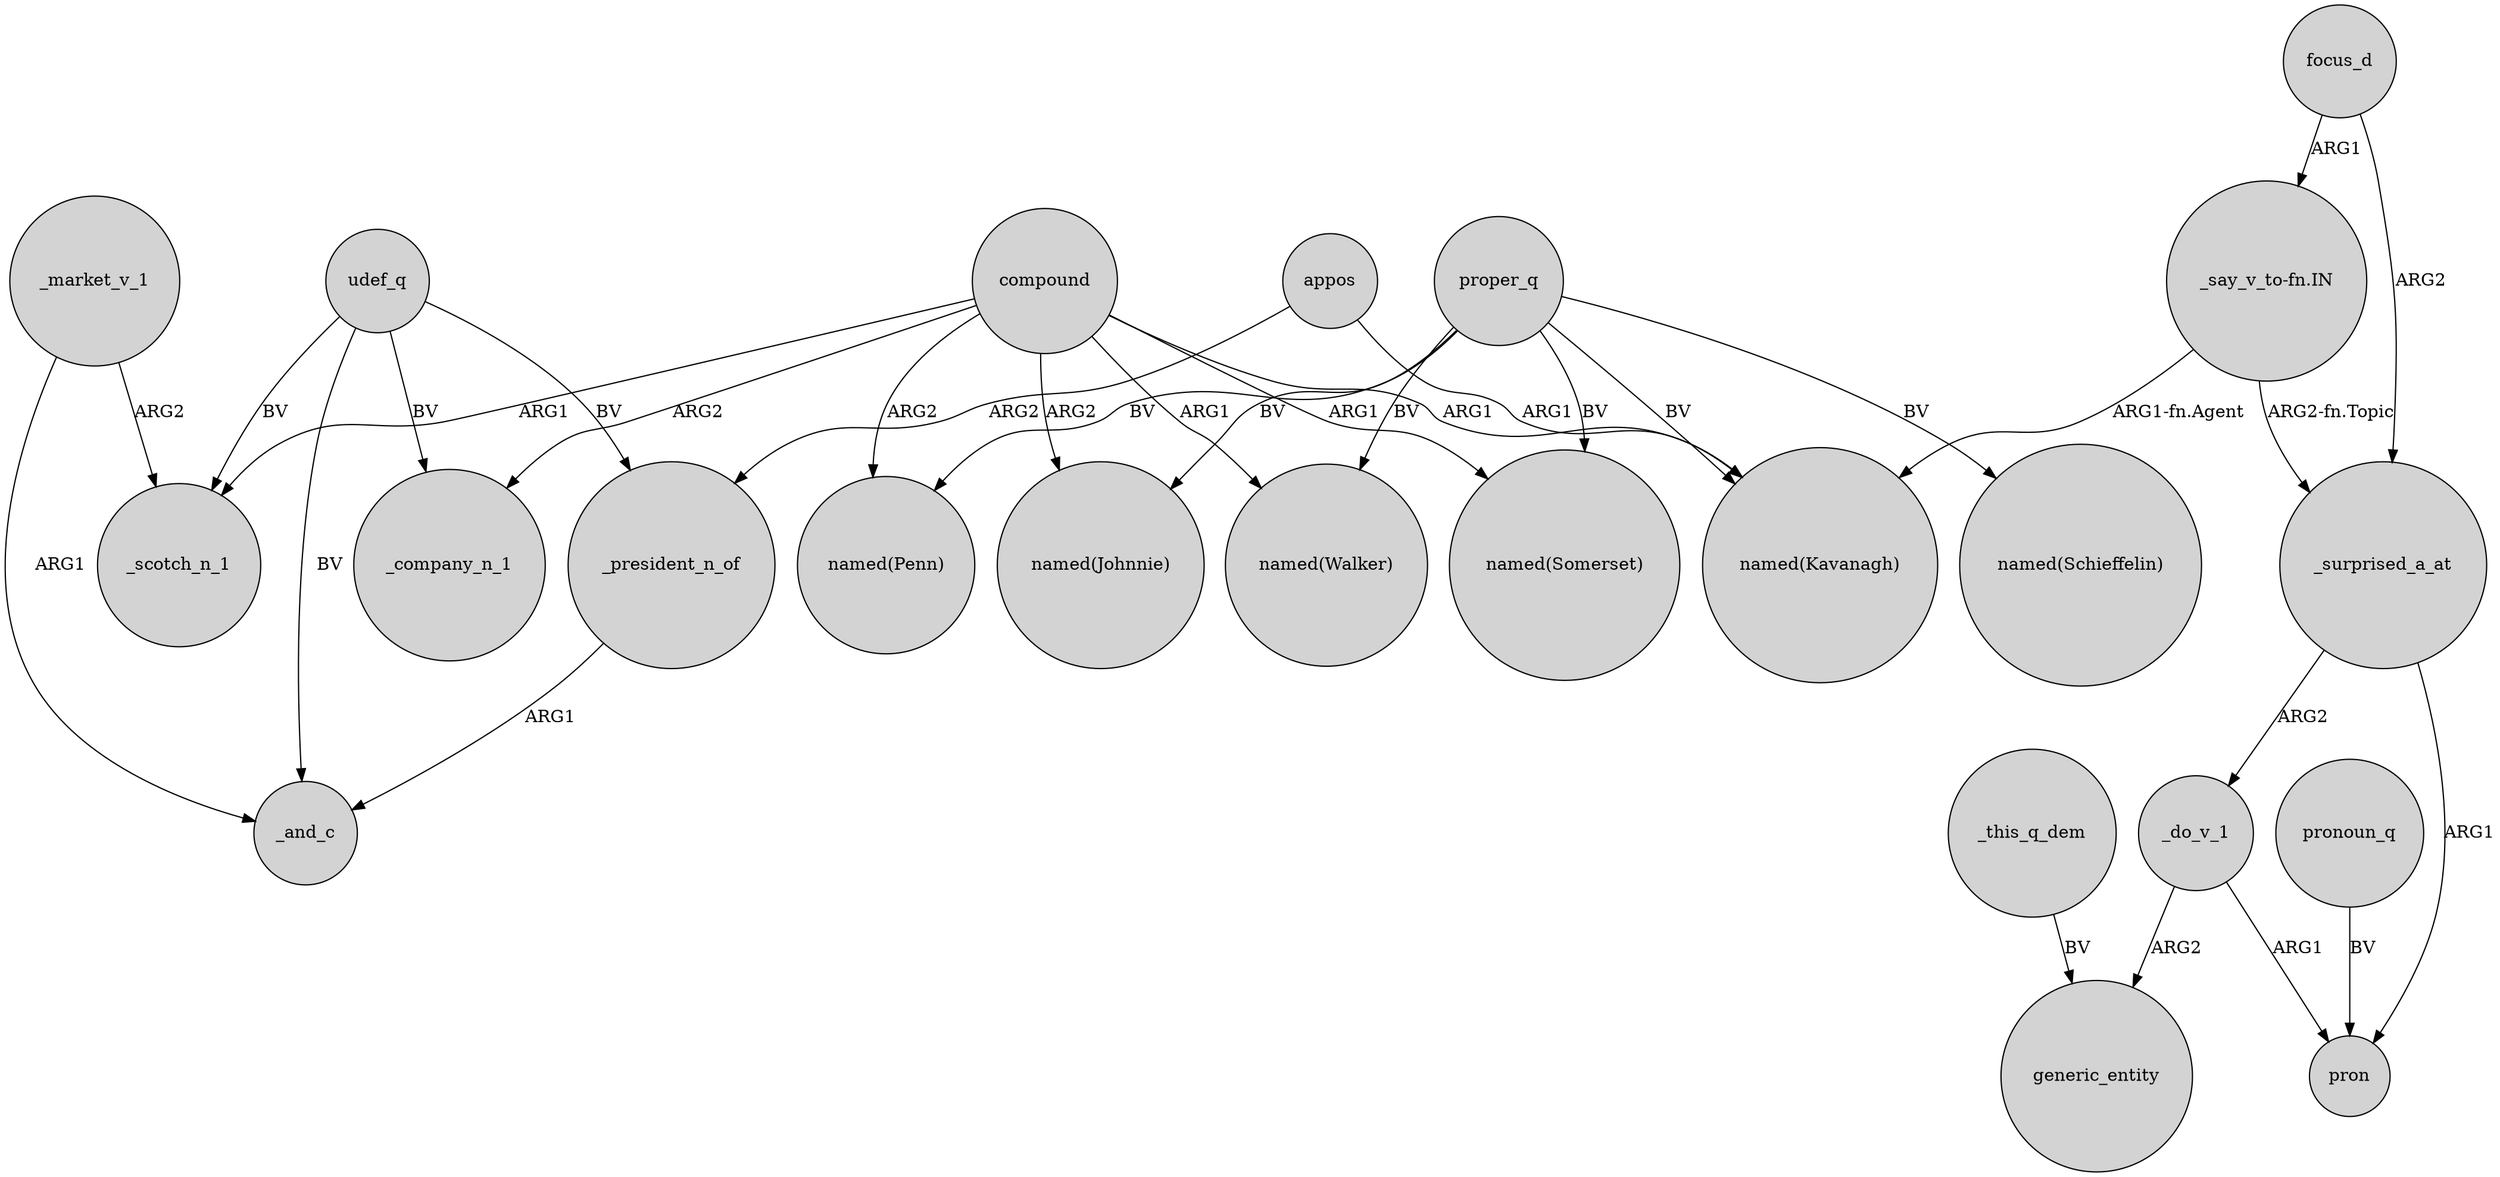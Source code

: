 digraph {
	node [shape=circle style=filled]
	compound -> _scotch_n_1 [label=ARG1]
	"_say_v_to-fn.IN" -> _surprised_a_at [label="ARG2-fn.Topic"]
	proper_q -> "named(Johnnie)" [label=BV]
	proper_q -> "named(Somerset)" [label=BV]
	compound -> _company_n_1 [label=ARG2]
	proper_q -> "named(Kavanagh)" [label=BV]
	compound -> "named(Penn)" [label=ARG2]
	compound -> "named(Somerset)" [label=ARG1]
	_do_v_1 -> generic_entity [label=ARG2]
	udef_q -> _scotch_n_1 [label=BV]
	proper_q -> "named(Schieffelin)" [label=BV]
	appos -> _president_n_of [label=ARG2]
	pronoun_q -> pron [label=BV]
	_do_v_1 -> pron [label=ARG1]
	_this_q_dem -> generic_entity [label=BV]
	udef_q -> _president_n_of [label=BV]
	compound -> "named(Johnnie)" [label=ARG2]
	_market_v_1 -> _scotch_n_1 [label=ARG2]
	_surprised_a_at -> pron [label=ARG1]
	focus_d -> _surprised_a_at [label=ARG2]
	_surprised_a_at -> _do_v_1 [label=ARG2]
	"_say_v_to-fn.IN" -> "named(Kavanagh)" [label="ARG1-fn.Agent"]
	proper_q -> "named(Walker)" [label=BV]
	_president_n_of -> _and_c [label=ARG1]
	udef_q -> _and_c [label=BV]
	_market_v_1 -> _and_c [label=ARG1]
	appos -> "named(Kavanagh)" [label=ARG1]
	udef_q -> _company_n_1 [label=BV]
	compound -> "named(Walker)" [label=ARG1]
	compound -> "named(Kavanagh)" [label=ARG1]
	focus_d -> "_say_v_to-fn.IN" [label=ARG1]
	proper_q -> "named(Penn)" [label=BV]
}
